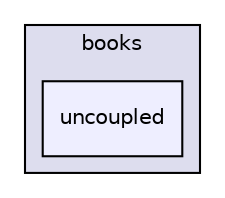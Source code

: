 digraph "vorbis/libvorbis-1.3.3/lib/books/uncoupled" {
  compound=true
  node [ fontsize="10", fontname="Helvetica"];
  edge [ labelfontsize="10", labelfontname="Helvetica"];
  subgraph clusterdir_e7fda0f9be040d140fd5a611834ab82f {
    graph [ bgcolor="#ddddee", pencolor="black", label="books" fontname="Helvetica", fontsize="10", URL="dir_e7fda0f9be040d140fd5a611834ab82f.html"]
  dir_504bd90c7f6d3bb195b353ef03b9465a [shape=box, label="uncoupled", style="filled", fillcolor="#eeeeff", pencolor="black", URL="dir_504bd90c7f6d3bb195b353ef03b9465a.html"];
  }
}
